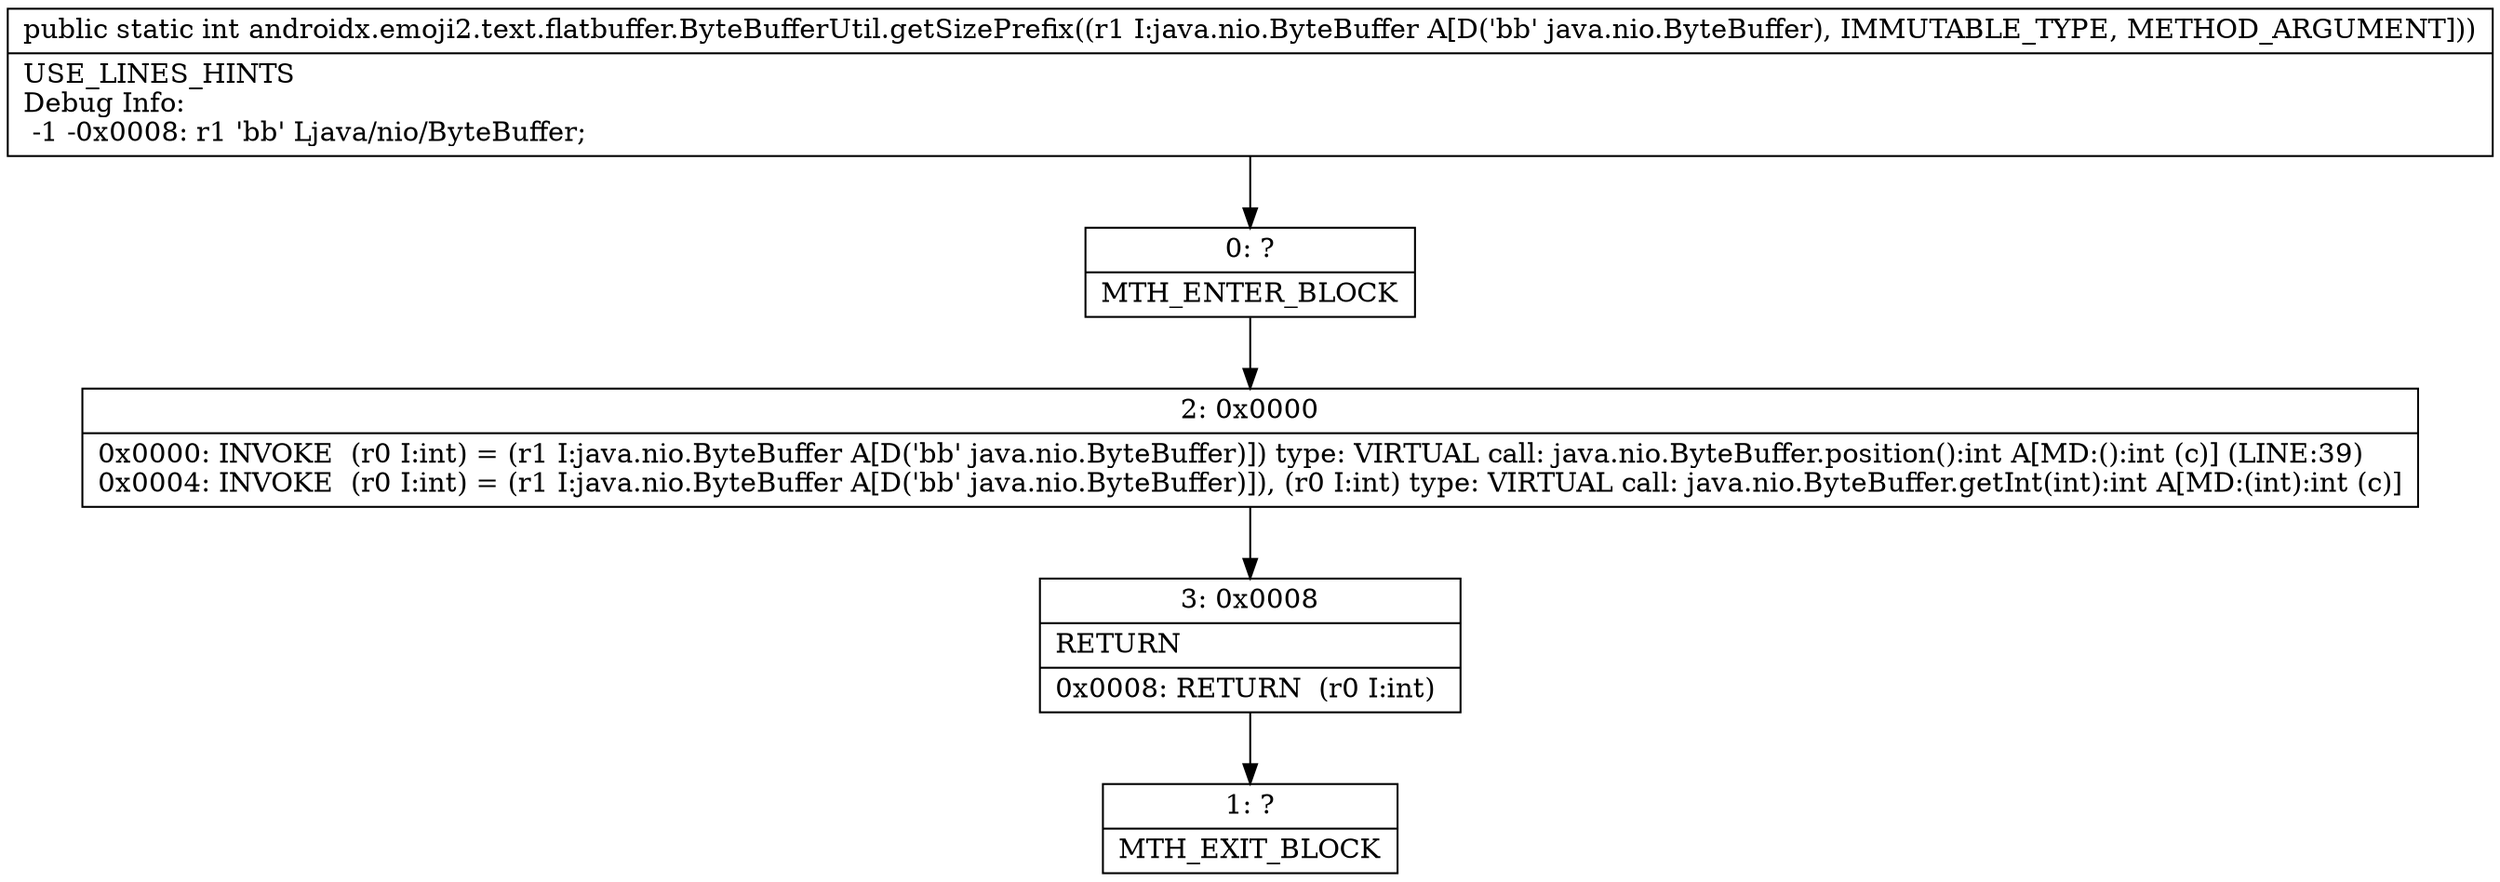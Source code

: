 digraph "CFG forandroidx.emoji2.text.flatbuffer.ByteBufferUtil.getSizePrefix(Ljava\/nio\/ByteBuffer;)I" {
Node_0 [shape=record,label="{0\:\ ?|MTH_ENTER_BLOCK\l}"];
Node_2 [shape=record,label="{2\:\ 0x0000|0x0000: INVOKE  (r0 I:int) = (r1 I:java.nio.ByteBuffer A[D('bb' java.nio.ByteBuffer)]) type: VIRTUAL call: java.nio.ByteBuffer.position():int A[MD:():int (c)] (LINE:39)\l0x0004: INVOKE  (r0 I:int) = (r1 I:java.nio.ByteBuffer A[D('bb' java.nio.ByteBuffer)]), (r0 I:int) type: VIRTUAL call: java.nio.ByteBuffer.getInt(int):int A[MD:(int):int (c)]\l}"];
Node_3 [shape=record,label="{3\:\ 0x0008|RETURN\l|0x0008: RETURN  (r0 I:int) \l}"];
Node_1 [shape=record,label="{1\:\ ?|MTH_EXIT_BLOCK\l}"];
MethodNode[shape=record,label="{public static int androidx.emoji2.text.flatbuffer.ByteBufferUtil.getSizePrefix((r1 I:java.nio.ByteBuffer A[D('bb' java.nio.ByteBuffer), IMMUTABLE_TYPE, METHOD_ARGUMENT]))  | USE_LINES_HINTS\lDebug Info:\l  \-1 \-0x0008: r1 'bb' Ljava\/nio\/ByteBuffer;\l}"];
MethodNode -> Node_0;Node_0 -> Node_2;
Node_2 -> Node_3;
Node_3 -> Node_1;
}


